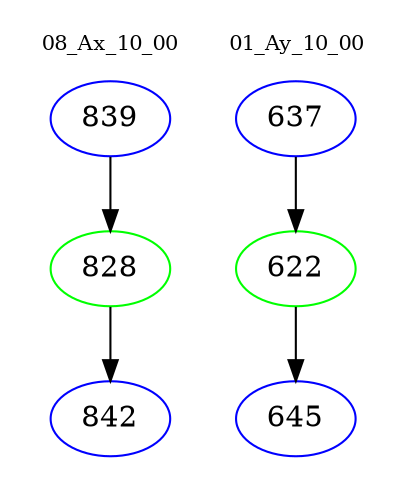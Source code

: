 digraph{
subgraph cluster_0 {
color = white
label = "08_Ax_10_00";
fontsize=10;
T0_839 [label="839", color="blue"]
T0_839 -> T0_828 [color="black"]
T0_828 [label="828", color="green"]
T0_828 -> T0_842 [color="black"]
T0_842 [label="842", color="blue"]
}
subgraph cluster_1 {
color = white
label = "01_Ay_10_00";
fontsize=10;
T1_637 [label="637", color="blue"]
T1_637 -> T1_622 [color="black"]
T1_622 [label="622", color="green"]
T1_622 -> T1_645 [color="black"]
T1_645 [label="645", color="blue"]
}
}
